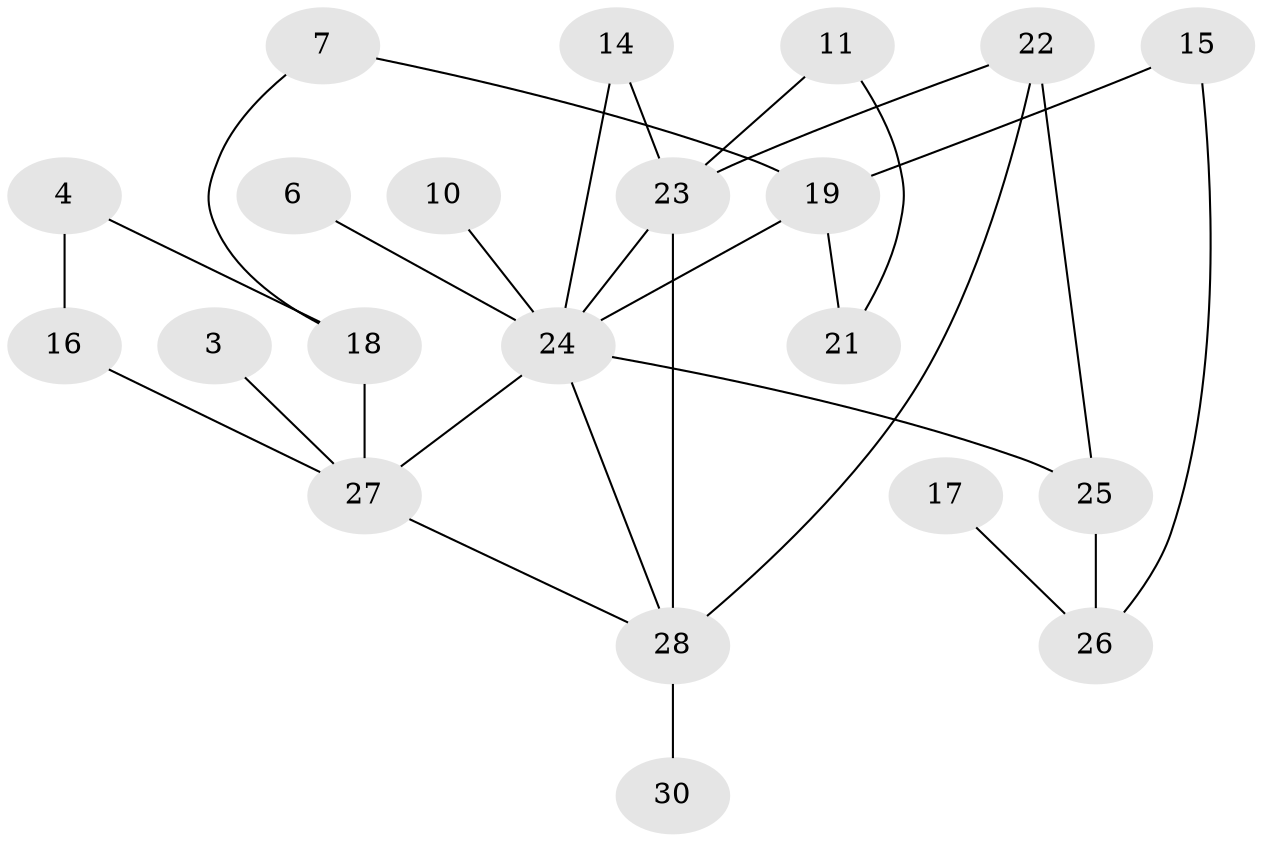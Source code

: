 // original degree distribution, {1: 0.22580645161290322, 3: 0.1935483870967742, 0: 0.14516129032258066, 4: 0.0967741935483871, 2: 0.24193548387096775, 5: 0.03225806451612903, 6: 0.06451612903225806}
// Generated by graph-tools (version 1.1) at 2025/49/03/09/25 03:49:10]
// undirected, 21 vertices, 29 edges
graph export_dot {
graph [start="1"]
  node [color=gray90,style=filled];
  3;
  4;
  6;
  7;
  10;
  11;
  14;
  15;
  16;
  17;
  18;
  19;
  21;
  22;
  23;
  24;
  25;
  26;
  27;
  28;
  30;
  3 -- 27 [weight=1.0];
  4 -- 16 [weight=1.0];
  4 -- 18 [weight=1.0];
  6 -- 24 [weight=1.0];
  7 -- 18 [weight=1.0];
  7 -- 19 [weight=1.0];
  10 -- 24 [weight=1.0];
  11 -- 21 [weight=1.0];
  11 -- 23 [weight=1.0];
  14 -- 23 [weight=1.0];
  14 -- 24 [weight=1.0];
  15 -- 19 [weight=1.0];
  15 -- 26 [weight=1.0];
  16 -- 27 [weight=1.0];
  17 -- 26 [weight=1.0];
  18 -- 27 [weight=1.0];
  19 -- 21 [weight=1.0];
  19 -- 24 [weight=2.0];
  22 -- 23 [weight=1.0];
  22 -- 25 [weight=2.0];
  22 -- 28 [weight=1.0];
  23 -- 24 [weight=2.0];
  23 -- 28 [weight=3.0];
  24 -- 25 [weight=1.0];
  24 -- 27 [weight=1.0];
  24 -- 28 [weight=1.0];
  25 -- 26 [weight=2.0];
  27 -- 28 [weight=1.0];
  28 -- 30 [weight=1.0];
}
